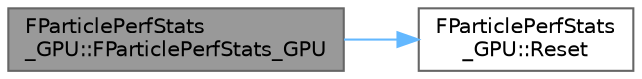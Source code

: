 digraph "FParticlePerfStats_GPU::FParticlePerfStats_GPU"
{
 // INTERACTIVE_SVG=YES
 // LATEX_PDF_SIZE
  bgcolor="transparent";
  edge [fontname=Helvetica,fontsize=10,labelfontname=Helvetica,labelfontsize=10];
  node [fontname=Helvetica,fontsize=10,shape=box,height=0.2,width=0.4];
  rankdir="LR";
  Node1 [id="Node000001",label="FParticlePerfStats\l_GPU::FParticlePerfStats_GPU",height=0.2,width=0.4,color="gray40", fillcolor="grey60", style="filled", fontcolor="black",tooltip=" "];
  Node1 -> Node2 [id="edge1_Node000001_Node000002",color="steelblue1",style="solid",tooltip=" "];
  Node2 [id="Node000002",label="FParticlePerfStats\l_GPU::Reset",height=0.2,width=0.4,color="grey40", fillcolor="white", style="filled",URL="$d4/d61/structFParticlePerfStats__GPU.html#a0404e8b4e00cd01c93636c14fdd776df",tooltip=" "];
}

